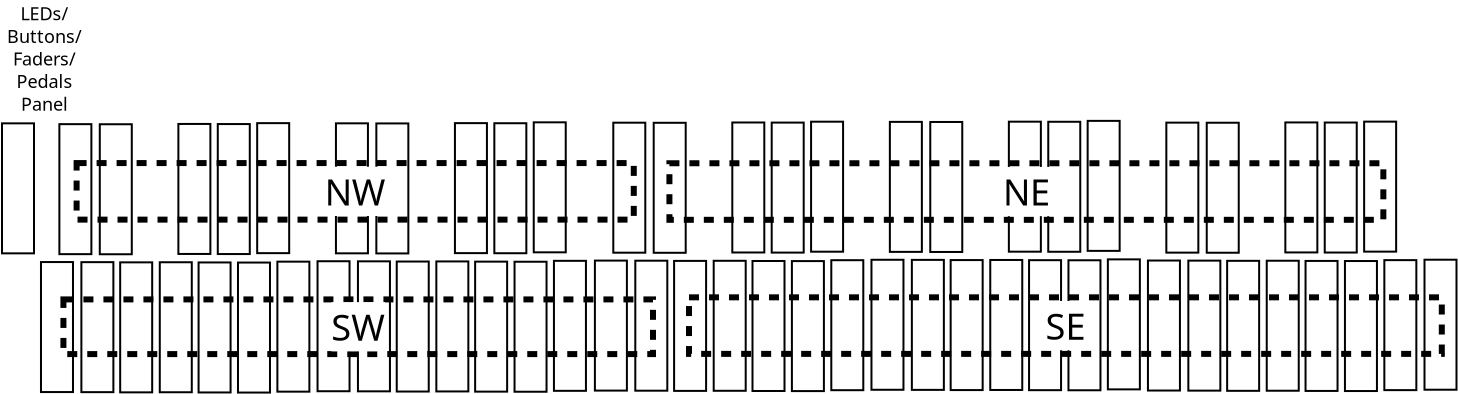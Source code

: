 <?xml version="1.0" encoding="UTF-8"?>
<dia:diagram xmlns:dia="http://www.lysator.liu.se/~alla/dia/">
  <dia:layer name="背景" visible="true">
    <dia:object type="Standard - Box" version="0" id="O0">
      <dia:attribute name="obj_pos">
        <dia:point val="-13.341,25.008"/>
      </dia:attribute>
      <dia:attribute name="obj_bb">
        <dia:rectangle val="-13.391,24.958;-11.691,31.558"/>
      </dia:attribute>
      <dia:attribute name="elem_corner">
        <dia:point val="-13.341,25.008"/>
      </dia:attribute>
      <dia:attribute name="elem_width">
        <dia:real val="1.6"/>
      </dia:attribute>
      <dia:attribute name="elem_height">
        <dia:real val="6.5"/>
      </dia:attribute>
      <dia:attribute name="show_background">
        <dia:boolean val="true"/>
      </dia:attribute>
    </dia:object>
    <dia:object type="Standard - Box" version="0" id="O1">
      <dia:attribute name="obj_pos">
        <dia:point val="-11.321,25.013"/>
      </dia:attribute>
      <dia:attribute name="obj_bb">
        <dia:rectangle val="-11.371,24.963;-9.671,31.563"/>
      </dia:attribute>
      <dia:attribute name="elem_corner">
        <dia:point val="-11.321,25.013"/>
      </dia:attribute>
      <dia:attribute name="elem_width">
        <dia:real val="1.6"/>
      </dia:attribute>
      <dia:attribute name="elem_height">
        <dia:real val="6.5"/>
      </dia:attribute>
      <dia:attribute name="show_background">
        <dia:boolean val="true"/>
      </dia:attribute>
    </dia:object>
    <dia:object type="Standard - Box" version="0" id="O2">
      <dia:attribute name="obj_pos">
        <dia:point val="-7.401,25.018"/>
      </dia:attribute>
      <dia:attribute name="obj_bb">
        <dia:rectangle val="-7.451,24.968;-5.751,31.568"/>
      </dia:attribute>
      <dia:attribute name="elem_corner">
        <dia:point val="-7.401,25.018"/>
      </dia:attribute>
      <dia:attribute name="elem_width">
        <dia:real val="1.6"/>
      </dia:attribute>
      <dia:attribute name="elem_height">
        <dia:real val="6.5"/>
      </dia:attribute>
      <dia:attribute name="show_background">
        <dia:boolean val="true"/>
      </dia:attribute>
    </dia:object>
    <dia:object type="Standard - Box" version="0" id="O3">
      <dia:attribute name="obj_pos">
        <dia:point val="-9.381,25.023"/>
      </dia:attribute>
      <dia:attribute name="obj_bb">
        <dia:rectangle val="-9.431,24.973;-7.731,31.573"/>
      </dia:attribute>
      <dia:attribute name="elem_corner">
        <dia:point val="-9.381,25.023"/>
      </dia:attribute>
      <dia:attribute name="elem_width">
        <dia:real val="1.6"/>
      </dia:attribute>
      <dia:attribute name="elem_height">
        <dia:real val="6.5"/>
      </dia:attribute>
      <dia:attribute name="show_background">
        <dia:boolean val="true"/>
      </dia:attribute>
    </dia:object>
    <dia:object type="Standard - Box" version="0" id="O4">
      <dia:attribute name="obj_pos">
        <dia:point val="-5.461,25.028"/>
      </dia:attribute>
      <dia:attribute name="obj_bb">
        <dia:rectangle val="-5.511,24.978;-3.811,31.578"/>
      </dia:attribute>
      <dia:attribute name="elem_corner">
        <dia:point val="-5.461,25.028"/>
      </dia:attribute>
      <dia:attribute name="elem_width">
        <dia:real val="1.6"/>
      </dia:attribute>
      <dia:attribute name="elem_height">
        <dia:real val="6.5"/>
      </dia:attribute>
      <dia:attribute name="show_background">
        <dia:boolean val="true"/>
      </dia:attribute>
    </dia:object>
    <dia:object type="Standard - Box" version="0" id="O5">
      <dia:attribute name="obj_pos">
        <dia:point val="-3.491,25.033"/>
      </dia:attribute>
      <dia:attribute name="obj_bb">
        <dia:rectangle val="-3.541,24.983;-1.841,31.583"/>
      </dia:attribute>
      <dia:attribute name="elem_corner">
        <dia:point val="-3.491,25.033"/>
      </dia:attribute>
      <dia:attribute name="elem_width">
        <dia:real val="1.6"/>
      </dia:attribute>
      <dia:attribute name="elem_height">
        <dia:real val="6.5"/>
      </dia:attribute>
      <dia:attribute name="show_background">
        <dia:boolean val="true"/>
      </dia:attribute>
    </dia:object>
    <dia:object type="Standard - Box" version="0" id="O6">
      <dia:attribute name="obj_pos">
        <dia:point val="-1.521,24.988"/>
      </dia:attribute>
      <dia:attribute name="obj_bb">
        <dia:rectangle val="-1.571,24.938;0.129,31.538"/>
      </dia:attribute>
      <dia:attribute name="elem_corner">
        <dia:point val="-1.521,24.988"/>
      </dia:attribute>
      <dia:attribute name="elem_width">
        <dia:real val="1.6"/>
      </dia:attribute>
      <dia:attribute name="elem_height">
        <dia:real val="6.5"/>
      </dia:attribute>
      <dia:attribute name="show_background">
        <dia:boolean val="true"/>
      </dia:attribute>
    </dia:object>
    <dia:object type="Standard - Box" version="0" id="O7">
      <dia:attribute name="obj_pos">
        <dia:point val="-12.421,18.113"/>
      </dia:attribute>
      <dia:attribute name="obj_bb">
        <dia:rectangle val="-12.471,18.063;-10.771,24.663"/>
      </dia:attribute>
      <dia:attribute name="elem_corner">
        <dia:point val="-12.421,18.113"/>
      </dia:attribute>
      <dia:attribute name="elem_width">
        <dia:real val="1.6"/>
      </dia:attribute>
      <dia:attribute name="elem_height">
        <dia:real val="6.5"/>
      </dia:attribute>
      <dia:attribute name="show_background">
        <dia:boolean val="true"/>
      </dia:attribute>
    </dia:object>
    <dia:object type="Standard - Box" version="0" id="O8">
      <dia:attribute name="obj_pos">
        <dia:point val="-10.401,18.118"/>
      </dia:attribute>
      <dia:attribute name="obj_bb">
        <dia:rectangle val="-10.451,18.068;-8.751,24.668"/>
      </dia:attribute>
      <dia:attribute name="elem_corner">
        <dia:point val="-10.401,18.118"/>
      </dia:attribute>
      <dia:attribute name="elem_width">
        <dia:real val="1.6"/>
      </dia:attribute>
      <dia:attribute name="elem_height">
        <dia:real val="6.5"/>
      </dia:attribute>
      <dia:attribute name="show_background">
        <dia:boolean val="true"/>
      </dia:attribute>
    </dia:object>
    <dia:object type="Standard - Box" version="0" id="O9">
      <dia:attribute name="obj_pos">
        <dia:point val="-6.471,18.103"/>
      </dia:attribute>
      <dia:attribute name="obj_bb">
        <dia:rectangle val="-6.521,18.053;-4.821,24.653"/>
      </dia:attribute>
      <dia:attribute name="elem_corner">
        <dia:point val="-6.471,18.103"/>
      </dia:attribute>
      <dia:attribute name="elem_width">
        <dia:real val="1.6"/>
      </dia:attribute>
      <dia:attribute name="elem_height">
        <dia:real val="6.5"/>
      </dia:attribute>
      <dia:attribute name="show_background">
        <dia:boolean val="true"/>
      </dia:attribute>
    </dia:object>
    <dia:object type="Standard - Box" version="0" id="O10">
      <dia:attribute name="obj_pos">
        <dia:point val="-4.501,18.108"/>
      </dia:attribute>
      <dia:attribute name="obj_bb">
        <dia:rectangle val="-4.551,18.058;-2.851,24.658"/>
      </dia:attribute>
      <dia:attribute name="elem_corner">
        <dia:point val="-4.501,18.108"/>
      </dia:attribute>
      <dia:attribute name="elem_width">
        <dia:real val="1.6"/>
      </dia:attribute>
      <dia:attribute name="elem_height">
        <dia:real val="6.5"/>
      </dia:attribute>
      <dia:attribute name="show_background">
        <dia:boolean val="true"/>
      </dia:attribute>
    </dia:object>
    <dia:object type="Standard - Box" version="0" id="O11">
      <dia:attribute name="obj_pos">
        <dia:point val="-2.531,18.063"/>
      </dia:attribute>
      <dia:attribute name="obj_bb">
        <dia:rectangle val="-2.581,18.013;-0.881,24.613"/>
      </dia:attribute>
      <dia:attribute name="elem_corner">
        <dia:point val="-2.531,18.063"/>
      </dia:attribute>
      <dia:attribute name="elem_width">
        <dia:real val="1.6"/>
      </dia:attribute>
      <dia:attribute name="elem_height">
        <dia:real val="6.5"/>
      </dia:attribute>
      <dia:attribute name="show_background">
        <dia:boolean val="true"/>
      </dia:attribute>
    </dia:object>
    <dia:object type="Standard - Box" version="0" id="O12">
      <dia:attribute name="obj_pos">
        <dia:point val="-27.169,25.049"/>
      </dia:attribute>
      <dia:attribute name="obj_bb">
        <dia:rectangle val="-27.219,24.999;-25.519,31.599"/>
      </dia:attribute>
      <dia:attribute name="elem_corner">
        <dia:point val="-27.169,25.049"/>
      </dia:attribute>
      <dia:attribute name="elem_width">
        <dia:real val="1.6"/>
      </dia:attribute>
      <dia:attribute name="elem_height">
        <dia:real val="6.5"/>
      </dia:attribute>
      <dia:attribute name="show_background">
        <dia:boolean val="true"/>
      </dia:attribute>
    </dia:object>
    <dia:object type="Standard - Box" version="0" id="O13">
      <dia:attribute name="obj_pos">
        <dia:point val="-25.149,25.054"/>
      </dia:attribute>
      <dia:attribute name="obj_bb">
        <dia:rectangle val="-25.199,25.004;-23.499,31.604"/>
      </dia:attribute>
      <dia:attribute name="elem_corner">
        <dia:point val="-25.149,25.054"/>
      </dia:attribute>
      <dia:attribute name="elem_width">
        <dia:real val="1.6"/>
      </dia:attribute>
      <dia:attribute name="elem_height">
        <dia:real val="6.5"/>
      </dia:attribute>
      <dia:attribute name="show_background">
        <dia:boolean val="true"/>
      </dia:attribute>
    </dia:object>
    <dia:object type="Standard - Box" version="0" id="O14">
      <dia:attribute name="obj_pos">
        <dia:point val="-21.229,25.059"/>
      </dia:attribute>
      <dia:attribute name="obj_bb">
        <dia:rectangle val="-21.279,25.009;-19.579,31.609"/>
      </dia:attribute>
      <dia:attribute name="elem_corner">
        <dia:point val="-21.229,25.059"/>
      </dia:attribute>
      <dia:attribute name="elem_width">
        <dia:real val="1.6"/>
      </dia:attribute>
      <dia:attribute name="elem_height">
        <dia:real val="6.5"/>
      </dia:attribute>
      <dia:attribute name="show_background">
        <dia:boolean val="true"/>
      </dia:attribute>
    </dia:object>
    <dia:object type="Standard - Box" version="0" id="O15">
      <dia:attribute name="obj_pos">
        <dia:point val="-23.209,25.064"/>
      </dia:attribute>
      <dia:attribute name="obj_bb">
        <dia:rectangle val="-23.259,25.014;-21.559,31.614"/>
      </dia:attribute>
      <dia:attribute name="elem_corner">
        <dia:point val="-23.209,25.064"/>
      </dia:attribute>
      <dia:attribute name="elem_width">
        <dia:real val="1.6"/>
      </dia:attribute>
      <dia:attribute name="elem_height">
        <dia:real val="6.5"/>
      </dia:attribute>
      <dia:attribute name="show_background">
        <dia:boolean val="true"/>
      </dia:attribute>
    </dia:object>
    <dia:object type="Standard - Box" version="0" id="O16">
      <dia:attribute name="obj_pos">
        <dia:point val="-19.289,25.069"/>
      </dia:attribute>
      <dia:attribute name="obj_bb">
        <dia:rectangle val="-19.339,25.019;-17.639,31.619"/>
      </dia:attribute>
      <dia:attribute name="elem_corner">
        <dia:point val="-19.289,25.069"/>
      </dia:attribute>
      <dia:attribute name="elem_width">
        <dia:real val="1.6"/>
      </dia:attribute>
      <dia:attribute name="elem_height">
        <dia:real val="6.5"/>
      </dia:attribute>
      <dia:attribute name="show_background">
        <dia:boolean val="true"/>
      </dia:attribute>
    </dia:object>
    <dia:object type="Standard - Box" version="0" id="O17">
      <dia:attribute name="obj_pos">
        <dia:point val="-17.319,25.074"/>
      </dia:attribute>
      <dia:attribute name="obj_bb">
        <dia:rectangle val="-17.369,25.024;-15.669,31.624"/>
      </dia:attribute>
      <dia:attribute name="elem_corner">
        <dia:point val="-17.319,25.074"/>
      </dia:attribute>
      <dia:attribute name="elem_width">
        <dia:real val="1.6"/>
      </dia:attribute>
      <dia:attribute name="elem_height">
        <dia:real val="6.5"/>
      </dia:attribute>
      <dia:attribute name="show_background">
        <dia:boolean val="true"/>
      </dia:attribute>
    </dia:object>
    <dia:object type="Standard - Box" version="0" id="O18">
      <dia:attribute name="obj_pos">
        <dia:point val="-15.349,25.029"/>
      </dia:attribute>
      <dia:attribute name="obj_bb">
        <dia:rectangle val="-15.399,24.979;-13.699,31.579"/>
      </dia:attribute>
      <dia:attribute name="elem_corner">
        <dia:point val="-15.349,25.029"/>
      </dia:attribute>
      <dia:attribute name="elem_width">
        <dia:real val="1.6"/>
      </dia:attribute>
      <dia:attribute name="elem_height">
        <dia:real val="6.5"/>
      </dia:attribute>
      <dia:attribute name="show_background">
        <dia:boolean val="true"/>
      </dia:attribute>
    </dia:object>
    <dia:object type="Standard - Box" version="0" id="O19">
      <dia:attribute name="obj_pos">
        <dia:point val="-26.249,18.154"/>
      </dia:attribute>
      <dia:attribute name="obj_bb">
        <dia:rectangle val="-26.299,18.104;-24.599,24.704"/>
      </dia:attribute>
      <dia:attribute name="elem_corner">
        <dia:point val="-26.249,18.154"/>
      </dia:attribute>
      <dia:attribute name="elem_width">
        <dia:real val="1.6"/>
      </dia:attribute>
      <dia:attribute name="elem_height">
        <dia:real val="6.5"/>
      </dia:attribute>
      <dia:attribute name="show_background">
        <dia:boolean val="true"/>
      </dia:attribute>
    </dia:object>
    <dia:object type="Standard - Box" version="0" id="O20">
      <dia:attribute name="obj_pos">
        <dia:point val="-24.229,18.159"/>
      </dia:attribute>
      <dia:attribute name="obj_bb">
        <dia:rectangle val="-24.279,18.109;-22.579,24.709"/>
      </dia:attribute>
      <dia:attribute name="elem_corner">
        <dia:point val="-24.229,18.159"/>
      </dia:attribute>
      <dia:attribute name="elem_width">
        <dia:real val="1.6"/>
      </dia:attribute>
      <dia:attribute name="elem_height">
        <dia:real val="6.5"/>
      </dia:attribute>
      <dia:attribute name="show_background">
        <dia:boolean val="true"/>
      </dia:attribute>
    </dia:object>
    <dia:object type="Standard - Box" version="0" id="O21">
      <dia:attribute name="obj_pos">
        <dia:point val="-20.299,18.144"/>
      </dia:attribute>
      <dia:attribute name="obj_bb">
        <dia:rectangle val="-20.349,18.094;-18.649,24.694"/>
      </dia:attribute>
      <dia:attribute name="elem_corner">
        <dia:point val="-20.299,18.144"/>
      </dia:attribute>
      <dia:attribute name="elem_width">
        <dia:real val="1.6"/>
      </dia:attribute>
      <dia:attribute name="elem_height">
        <dia:real val="6.5"/>
      </dia:attribute>
      <dia:attribute name="show_background">
        <dia:boolean val="true"/>
      </dia:attribute>
    </dia:object>
    <dia:object type="Standard - Box" version="0" id="O22">
      <dia:attribute name="obj_pos">
        <dia:point val="-18.329,18.149"/>
      </dia:attribute>
      <dia:attribute name="obj_bb">
        <dia:rectangle val="-18.379,18.099;-16.679,24.699"/>
      </dia:attribute>
      <dia:attribute name="elem_corner">
        <dia:point val="-18.329,18.149"/>
      </dia:attribute>
      <dia:attribute name="elem_width">
        <dia:real val="1.6"/>
      </dia:attribute>
      <dia:attribute name="elem_height">
        <dia:real val="6.5"/>
      </dia:attribute>
      <dia:attribute name="show_background">
        <dia:boolean val="true"/>
      </dia:attribute>
    </dia:object>
    <dia:object type="Standard - Box" version="0" id="O23">
      <dia:attribute name="obj_pos">
        <dia:point val="-16.359,18.104"/>
      </dia:attribute>
      <dia:attribute name="obj_bb">
        <dia:rectangle val="-16.409,18.054;-14.709,24.654"/>
      </dia:attribute>
      <dia:attribute name="elem_corner">
        <dia:point val="-16.359,18.104"/>
      </dia:attribute>
      <dia:attribute name="elem_width">
        <dia:real val="1.6"/>
      </dia:attribute>
      <dia:attribute name="elem_height">
        <dia:real val="6.5"/>
      </dia:attribute>
      <dia:attribute name="show_background">
        <dia:boolean val="true"/>
      </dia:attribute>
    </dia:object>
    <dia:object type="Standard - Box" version="0" id="O24">
      <dia:attribute name="obj_pos">
        <dia:point val="14.355,24.935"/>
      </dia:attribute>
      <dia:attribute name="obj_bb">
        <dia:rectangle val="14.305,24.885;16.005,31.485"/>
      </dia:attribute>
      <dia:attribute name="elem_corner">
        <dia:point val="14.355,24.935"/>
      </dia:attribute>
      <dia:attribute name="elem_width">
        <dia:real val="1.6"/>
      </dia:attribute>
      <dia:attribute name="elem_height">
        <dia:real val="6.5"/>
      </dia:attribute>
      <dia:attribute name="show_background">
        <dia:boolean val="true"/>
      </dia:attribute>
    </dia:object>
    <dia:object type="Standard - Box" version="0" id="O25">
      <dia:attribute name="obj_pos">
        <dia:point val="16.375,24.94"/>
      </dia:attribute>
      <dia:attribute name="obj_bb">
        <dia:rectangle val="16.325,24.89;18.025,31.49"/>
      </dia:attribute>
      <dia:attribute name="elem_corner">
        <dia:point val="16.375,24.94"/>
      </dia:attribute>
      <dia:attribute name="elem_width">
        <dia:real val="1.6"/>
      </dia:attribute>
      <dia:attribute name="elem_height">
        <dia:real val="6.5"/>
      </dia:attribute>
      <dia:attribute name="show_background">
        <dia:boolean val="true"/>
      </dia:attribute>
    </dia:object>
    <dia:object type="Standard - Box" version="0" id="O26">
      <dia:attribute name="obj_pos">
        <dia:point val="20.295,24.945"/>
      </dia:attribute>
      <dia:attribute name="obj_bb">
        <dia:rectangle val="20.245,24.895;21.945,31.495"/>
      </dia:attribute>
      <dia:attribute name="elem_corner">
        <dia:point val="20.295,24.945"/>
      </dia:attribute>
      <dia:attribute name="elem_width">
        <dia:real val="1.6"/>
      </dia:attribute>
      <dia:attribute name="elem_height">
        <dia:real val="6.5"/>
      </dia:attribute>
      <dia:attribute name="show_background">
        <dia:boolean val="true"/>
      </dia:attribute>
    </dia:object>
    <dia:object type="Standard - Box" version="0" id="O27">
      <dia:attribute name="obj_pos">
        <dia:point val="18.315,24.95"/>
      </dia:attribute>
      <dia:attribute name="obj_bb">
        <dia:rectangle val="18.265,24.9;19.965,31.5"/>
      </dia:attribute>
      <dia:attribute name="elem_corner">
        <dia:point val="18.315,24.95"/>
      </dia:attribute>
      <dia:attribute name="elem_width">
        <dia:real val="1.6"/>
      </dia:attribute>
      <dia:attribute name="elem_height">
        <dia:real val="6.5"/>
      </dia:attribute>
      <dia:attribute name="show_background">
        <dia:boolean val="true"/>
      </dia:attribute>
    </dia:object>
    <dia:object type="Standard - Box" version="0" id="O28">
      <dia:attribute name="obj_pos">
        <dia:point val="22.235,24.955"/>
      </dia:attribute>
      <dia:attribute name="obj_bb">
        <dia:rectangle val="22.185,24.905;23.885,31.505"/>
      </dia:attribute>
      <dia:attribute name="elem_corner">
        <dia:point val="22.235,24.955"/>
      </dia:attribute>
      <dia:attribute name="elem_width">
        <dia:real val="1.6"/>
      </dia:attribute>
      <dia:attribute name="elem_height">
        <dia:real val="6.5"/>
      </dia:attribute>
      <dia:attribute name="show_background">
        <dia:boolean val="true"/>
      </dia:attribute>
    </dia:object>
    <dia:object type="Standard - Box" version="0" id="O29">
      <dia:attribute name="obj_pos">
        <dia:point val="24.205,24.96"/>
      </dia:attribute>
      <dia:attribute name="obj_bb">
        <dia:rectangle val="24.155,24.91;25.855,31.51"/>
      </dia:attribute>
      <dia:attribute name="elem_corner">
        <dia:point val="24.205,24.96"/>
      </dia:attribute>
      <dia:attribute name="elem_width">
        <dia:real val="1.6"/>
      </dia:attribute>
      <dia:attribute name="elem_height">
        <dia:real val="6.5"/>
      </dia:attribute>
      <dia:attribute name="show_background">
        <dia:boolean val="true"/>
      </dia:attribute>
    </dia:object>
    <dia:object type="Standard - Box" version="0" id="O30">
      <dia:attribute name="obj_pos">
        <dia:point val="26.175,24.915"/>
      </dia:attribute>
      <dia:attribute name="obj_bb">
        <dia:rectangle val="26.125,24.865;27.825,31.465"/>
      </dia:attribute>
      <dia:attribute name="elem_corner">
        <dia:point val="26.175,24.915"/>
      </dia:attribute>
      <dia:attribute name="elem_width">
        <dia:real val="1.6"/>
      </dia:attribute>
      <dia:attribute name="elem_height">
        <dia:real val="6.5"/>
      </dia:attribute>
      <dia:attribute name="show_background">
        <dia:boolean val="true"/>
      </dia:attribute>
    </dia:object>
    <dia:object type="Standard - Box" version="0" id="O31">
      <dia:attribute name="obj_pos">
        <dia:point val="15.275,18.04"/>
      </dia:attribute>
      <dia:attribute name="obj_bb">
        <dia:rectangle val="15.225,17.99;16.925,24.59"/>
      </dia:attribute>
      <dia:attribute name="elem_corner">
        <dia:point val="15.275,18.04"/>
      </dia:attribute>
      <dia:attribute name="elem_width">
        <dia:real val="1.6"/>
      </dia:attribute>
      <dia:attribute name="elem_height">
        <dia:real val="6.5"/>
      </dia:attribute>
      <dia:attribute name="show_background">
        <dia:boolean val="true"/>
      </dia:attribute>
    </dia:object>
    <dia:object type="Standard - Box" version="0" id="O32">
      <dia:attribute name="obj_pos">
        <dia:point val="17.295,18.045"/>
      </dia:attribute>
      <dia:attribute name="obj_bb">
        <dia:rectangle val="17.245,17.995;18.945,24.595"/>
      </dia:attribute>
      <dia:attribute name="elem_corner">
        <dia:point val="17.295,18.045"/>
      </dia:attribute>
      <dia:attribute name="elem_width">
        <dia:real val="1.6"/>
      </dia:attribute>
      <dia:attribute name="elem_height">
        <dia:real val="6.5"/>
      </dia:attribute>
      <dia:attribute name="show_background">
        <dia:boolean val="true"/>
      </dia:attribute>
    </dia:object>
    <dia:object type="Standard - Box" version="0" id="O33">
      <dia:attribute name="obj_pos">
        <dia:point val="21.225,18.03"/>
      </dia:attribute>
      <dia:attribute name="obj_bb">
        <dia:rectangle val="21.175,17.98;22.875,24.58"/>
      </dia:attribute>
      <dia:attribute name="elem_corner">
        <dia:point val="21.225,18.03"/>
      </dia:attribute>
      <dia:attribute name="elem_width">
        <dia:real val="1.6"/>
      </dia:attribute>
      <dia:attribute name="elem_height">
        <dia:real val="6.5"/>
      </dia:attribute>
      <dia:attribute name="show_background">
        <dia:boolean val="true"/>
      </dia:attribute>
    </dia:object>
    <dia:object type="Standard - Box" version="0" id="O34">
      <dia:attribute name="obj_pos">
        <dia:point val="23.195,18.035"/>
      </dia:attribute>
      <dia:attribute name="obj_bb">
        <dia:rectangle val="23.145,17.985;24.845,24.585"/>
      </dia:attribute>
      <dia:attribute name="elem_corner">
        <dia:point val="23.195,18.035"/>
      </dia:attribute>
      <dia:attribute name="elem_width">
        <dia:real val="1.6"/>
      </dia:attribute>
      <dia:attribute name="elem_height">
        <dia:real val="6.5"/>
      </dia:attribute>
      <dia:attribute name="show_background">
        <dia:boolean val="true"/>
      </dia:attribute>
    </dia:object>
    <dia:object type="Standard - Box" version="0" id="O35">
      <dia:attribute name="obj_pos">
        <dia:point val="25.165,17.99"/>
      </dia:attribute>
      <dia:attribute name="obj_bb">
        <dia:rectangle val="25.115,17.94;26.815,24.54"/>
      </dia:attribute>
      <dia:attribute name="elem_corner">
        <dia:point val="25.165,17.99"/>
      </dia:attribute>
      <dia:attribute name="elem_width">
        <dia:real val="1.6"/>
      </dia:attribute>
      <dia:attribute name="elem_height">
        <dia:real val="6.5"/>
      </dia:attribute>
      <dia:attribute name="show_background">
        <dia:boolean val="true"/>
      </dia:attribute>
    </dia:object>
    <dia:object type="Standard - Box" version="0" id="O36">
      <dia:attribute name="obj_pos">
        <dia:point val="0.527,24.976"/>
      </dia:attribute>
      <dia:attribute name="obj_bb">
        <dia:rectangle val="0.477,24.926;2.177,31.526"/>
      </dia:attribute>
      <dia:attribute name="elem_corner">
        <dia:point val="0.527,24.976"/>
      </dia:attribute>
      <dia:attribute name="elem_width">
        <dia:real val="1.6"/>
      </dia:attribute>
      <dia:attribute name="elem_height">
        <dia:real val="6.5"/>
      </dia:attribute>
      <dia:attribute name="show_background">
        <dia:boolean val="true"/>
      </dia:attribute>
    </dia:object>
    <dia:object type="Standard - Box" version="0" id="O37">
      <dia:attribute name="obj_pos">
        <dia:point val="2.547,24.981"/>
      </dia:attribute>
      <dia:attribute name="obj_bb">
        <dia:rectangle val="2.497,24.931;4.197,31.531"/>
      </dia:attribute>
      <dia:attribute name="elem_corner">
        <dia:point val="2.547,24.981"/>
      </dia:attribute>
      <dia:attribute name="elem_width">
        <dia:real val="1.6"/>
      </dia:attribute>
      <dia:attribute name="elem_height">
        <dia:real val="6.5"/>
      </dia:attribute>
      <dia:attribute name="show_background">
        <dia:boolean val="true"/>
      </dia:attribute>
    </dia:object>
    <dia:object type="Standard - Box" version="0" id="O38">
      <dia:attribute name="obj_pos">
        <dia:point val="6.467,24.986"/>
      </dia:attribute>
      <dia:attribute name="obj_bb">
        <dia:rectangle val="6.417,24.936;8.117,31.536"/>
      </dia:attribute>
      <dia:attribute name="elem_corner">
        <dia:point val="6.467,24.986"/>
      </dia:attribute>
      <dia:attribute name="elem_width">
        <dia:real val="1.6"/>
      </dia:attribute>
      <dia:attribute name="elem_height">
        <dia:real val="6.5"/>
      </dia:attribute>
      <dia:attribute name="show_background">
        <dia:boolean val="true"/>
      </dia:attribute>
    </dia:object>
    <dia:object type="Standard - Box" version="0" id="O39">
      <dia:attribute name="obj_pos">
        <dia:point val="4.487,24.991"/>
      </dia:attribute>
      <dia:attribute name="obj_bb">
        <dia:rectangle val="4.437,24.941;6.137,31.541"/>
      </dia:attribute>
      <dia:attribute name="elem_corner">
        <dia:point val="4.487,24.991"/>
      </dia:attribute>
      <dia:attribute name="elem_width">
        <dia:real val="1.6"/>
      </dia:attribute>
      <dia:attribute name="elem_height">
        <dia:real val="6.5"/>
      </dia:attribute>
      <dia:attribute name="show_background">
        <dia:boolean val="true"/>
      </dia:attribute>
    </dia:object>
    <dia:object type="Standard - Box" version="0" id="O40">
      <dia:attribute name="obj_pos">
        <dia:point val="8.407,24.996"/>
      </dia:attribute>
      <dia:attribute name="obj_bb">
        <dia:rectangle val="8.357,24.946;10.056,31.546"/>
      </dia:attribute>
      <dia:attribute name="elem_corner">
        <dia:point val="8.407,24.996"/>
      </dia:attribute>
      <dia:attribute name="elem_width">
        <dia:real val="1.6"/>
      </dia:attribute>
      <dia:attribute name="elem_height">
        <dia:real val="6.5"/>
      </dia:attribute>
      <dia:attribute name="show_background">
        <dia:boolean val="true"/>
      </dia:attribute>
    </dia:object>
    <dia:object type="Standard - Box" version="0" id="O41">
      <dia:attribute name="obj_pos">
        <dia:point val="10.377,25.001"/>
      </dia:attribute>
      <dia:attribute name="obj_bb">
        <dia:rectangle val="10.326,24.951;12.027,31.551"/>
      </dia:attribute>
      <dia:attribute name="elem_corner">
        <dia:point val="10.377,25.001"/>
      </dia:attribute>
      <dia:attribute name="elem_width">
        <dia:real val="1.6"/>
      </dia:attribute>
      <dia:attribute name="elem_height">
        <dia:real val="6.5"/>
      </dia:attribute>
      <dia:attribute name="show_background">
        <dia:boolean val="true"/>
      </dia:attribute>
    </dia:object>
    <dia:object type="Standard - Box" version="0" id="O42">
      <dia:attribute name="obj_pos">
        <dia:point val="12.347,24.956"/>
      </dia:attribute>
      <dia:attribute name="obj_bb">
        <dia:rectangle val="12.296,24.906;13.996,31.506"/>
      </dia:attribute>
      <dia:attribute name="elem_corner">
        <dia:point val="12.347,24.956"/>
      </dia:attribute>
      <dia:attribute name="elem_width">
        <dia:real val="1.6"/>
      </dia:attribute>
      <dia:attribute name="elem_height">
        <dia:real val="6.5"/>
      </dia:attribute>
      <dia:attribute name="show_background">
        <dia:boolean val="true"/>
      </dia:attribute>
    </dia:object>
    <dia:object type="Standard - Box" version="0" id="O43">
      <dia:attribute name="obj_pos">
        <dia:point val="1.447,18.081"/>
      </dia:attribute>
      <dia:attribute name="obj_bb">
        <dia:rectangle val="1.397,18.031;3.097,24.631"/>
      </dia:attribute>
      <dia:attribute name="elem_corner">
        <dia:point val="1.447,18.081"/>
      </dia:attribute>
      <dia:attribute name="elem_width">
        <dia:real val="1.6"/>
      </dia:attribute>
      <dia:attribute name="elem_height">
        <dia:real val="6.5"/>
      </dia:attribute>
      <dia:attribute name="show_background">
        <dia:boolean val="true"/>
      </dia:attribute>
    </dia:object>
    <dia:object type="Standard - Box" version="0" id="O44">
      <dia:attribute name="obj_pos">
        <dia:point val="3.467,18.086"/>
      </dia:attribute>
      <dia:attribute name="obj_bb">
        <dia:rectangle val="3.417,18.036;5.117,24.636"/>
      </dia:attribute>
      <dia:attribute name="elem_corner">
        <dia:point val="3.467,18.086"/>
      </dia:attribute>
      <dia:attribute name="elem_width">
        <dia:real val="1.6"/>
      </dia:attribute>
      <dia:attribute name="elem_height">
        <dia:real val="6.5"/>
      </dia:attribute>
      <dia:attribute name="show_background">
        <dia:boolean val="true"/>
      </dia:attribute>
    </dia:object>
    <dia:object type="Standard - Box" version="0" id="O45">
      <dia:attribute name="obj_pos">
        <dia:point val="7.397,18.071"/>
      </dia:attribute>
      <dia:attribute name="obj_bb">
        <dia:rectangle val="7.347,18.021;9.047,24.621"/>
      </dia:attribute>
      <dia:attribute name="elem_corner">
        <dia:point val="7.397,18.071"/>
      </dia:attribute>
      <dia:attribute name="elem_width">
        <dia:real val="1.6"/>
      </dia:attribute>
      <dia:attribute name="elem_height">
        <dia:real val="6.5"/>
      </dia:attribute>
      <dia:attribute name="show_background">
        <dia:boolean val="true"/>
      </dia:attribute>
    </dia:object>
    <dia:object type="Standard - Box" version="0" id="O46">
      <dia:attribute name="obj_pos">
        <dia:point val="9.367,18.076"/>
      </dia:attribute>
      <dia:attribute name="obj_bb">
        <dia:rectangle val="9.317,18.026;11.017,24.626"/>
      </dia:attribute>
      <dia:attribute name="elem_corner">
        <dia:point val="9.367,18.076"/>
      </dia:attribute>
      <dia:attribute name="elem_width">
        <dia:real val="1.6"/>
      </dia:attribute>
      <dia:attribute name="elem_height">
        <dia:real val="6.5"/>
      </dia:attribute>
      <dia:attribute name="show_background">
        <dia:boolean val="true"/>
      </dia:attribute>
    </dia:object>
    <dia:object type="Standard - Box" version="0" id="O47">
      <dia:attribute name="obj_pos">
        <dia:point val="11.336,18.031"/>
      </dia:attribute>
      <dia:attribute name="obj_bb">
        <dia:rectangle val="11.287,17.981;12.986,24.581"/>
      </dia:attribute>
      <dia:attribute name="elem_corner">
        <dia:point val="11.336,18.031"/>
      </dia:attribute>
      <dia:attribute name="elem_width">
        <dia:real val="1.6"/>
      </dia:attribute>
      <dia:attribute name="elem_height">
        <dia:real val="6.5"/>
      </dia:attribute>
      <dia:attribute name="show_background">
        <dia:boolean val="true"/>
      </dia:attribute>
    </dia:object>
    <dia:object type="Standard - Box" version="0" id="O48">
      <dia:attribute name="obj_pos">
        <dia:point val="42.007,24.932"/>
      </dia:attribute>
      <dia:attribute name="obj_bb">
        <dia:rectangle val="41.957,24.882;43.657,31.482"/>
      </dia:attribute>
      <dia:attribute name="elem_corner">
        <dia:point val="42.007,24.932"/>
      </dia:attribute>
      <dia:attribute name="elem_width">
        <dia:real val="1.6"/>
      </dia:attribute>
      <dia:attribute name="elem_height">
        <dia:real val="6.5"/>
      </dia:attribute>
      <dia:attribute name="show_background">
        <dia:boolean val="true"/>
      </dia:attribute>
    </dia:object>
    <dia:object type="Standard - Box" version="0" id="O49">
      <dia:attribute name="obj_pos">
        <dia:point val="28.179,24.973"/>
      </dia:attribute>
      <dia:attribute name="obj_bb">
        <dia:rectangle val="28.129,24.923;29.829,31.523"/>
      </dia:attribute>
      <dia:attribute name="elem_corner">
        <dia:point val="28.179,24.973"/>
      </dia:attribute>
      <dia:attribute name="elem_width">
        <dia:real val="1.6"/>
      </dia:attribute>
      <dia:attribute name="elem_height">
        <dia:real val="6.5"/>
      </dia:attribute>
      <dia:attribute name="show_background">
        <dia:boolean val="true"/>
      </dia:attribute>
    </dia:object>
    <dia:object type="Standard - Box" version="0" id="O50">
      <dia:attribute name="obj_pos">
        <dia:point val="30.199,24.978"/>
      </dia:attribute>
      <dia:attribute name="obj_bb">
        <dia:rectangle val="30.149,24.928;31.849,31.528"/>
      </dia:attribute>
      <dia:attribute name="elem_corner">
        <dia:point val="30.199,24.978"/>
      </dia:attribute>
      <dia:attribute name="elem_width">
        <dia:real val="1.6"/>
      </dia:attribute>
      <dia:attribute name="elem_height">
        <dia:real val="6.5"/>
      </dia:attribute>
      <dia:attribute name="show_background">
        <dia:boolean val="true"/>
      </dia:attribute>
    </dia:object>
    <dia:object type="Standard - Box" version="0" id="O51">
      <dia:attribute name="obj_pos">
        <dia:point val="34.119,24.983"/>
      </dia:attribute>
      <dia:attribute name="obj_bb">
        <dia:rectangle val="34.069,24.933;35.769,31.533"/>
      </dia:attribute>
      <dia:attribute name="elem_corner">
        <dia:point val="34.119,24.983"/>
      </dia:attribute>
      <dia:attribute name="elem_width">
        <dia:real val="1.6"/>
      </dia:attribute>
      <dia:attribute name="elem_height">
        <dia:real val="6.5"/>
      </dia:attribute>
      <dia:attribute name="show_background">
        <dia:boolean val="true"/>
      </dia:attribute>
    </dia:object>
    <dia:object type="Standard - Box" version="0" id="O52">
      <dia:attribute name="obj_pos">
        <dia:point val="32.139,24.988"/>
      </dia:attribute>
      <dia:attribute name="obj_bb">
        <dia:rectangle val="32.089,24.938;33.789,31.538"/>
      </dia:attribute>
      <dia:attribute name="elem_corner">
        <dia:point val="32.139,24.988"/>
      </dia:attribute>
      <dia:attribute name="elem_width">
        <dia:real val="1.6"/>
      </dia:attribute>
      <dia:attribute name="elem_height">
        <dia:real val="6.5"/>
      </dia:attribute>
      <dia:attribute name="show_background">
        <dia:boolean val="true"/>
      </dia:attribute>
    </dia:object>
    <dia:object type="Standard - Box" version="0" id="O53">
      <dia:attribute name="obj_pos">
        <dia:point val="36.059,24.993"/>
      </dia:attribute>
      <dia:attribute name="obj_bb">
        <dia:rectangle val="36.009,24.943;37.709,31.543"/>
      </dia:attribute>
      <dia:attribute name="elem_corner">
        <dia:point val="36.059,24.993"/>
      </dia:attribute>
      <dia:attribute name="elem_width">
        <dia:real val="1.6"/>
      </dia:attribute>
      <dia:attribute name="elem_height">
        <dia:real val="6.5"/>
      </dia:attribute>
      <dia:attribute name="show_background">
        <dia:boolean val="true"/>
      </dia:attribute>
    </dia:object>
    <dia:object type="Standard - Box" version="0" id="O54">
      <dia:attribute name="obj_pos">
        <dia:point val="38.029,24.998"/>
      </dia:attribute>
      <dia:attribute name="obj_bb">
        <dia:rectangle val="37.979,24.948;39.679,31.548"/>
      </dia:attribute>
      <dia:attribute name="elem_corner">
        <dia:point val="38.029,24.998"/>
      </dia:attribute>
      <dia:attribute name="elem_width">
        <dia:real val="1.6"/>
      </dia:attribute>
      <dia:attribute name="elem_height">
        <dia:real val="6.5"/>
      </dia:attribute>
      <dia:attribute name="show_background">
        <dia:boolean val="true"/>
      </dia:attribute>
    </dia:object>
    <dia:object type="Standard - Box" version="0" id="O55">
      <dia:attribute name="obj_pos">
        <dia:point val="39.999,24.953"/>
      </dia:attribute>
      <dia:attribute name="obj_bb">
        <dia:rectangle val="39.949,24.903;41.649,31.503"/>
      </dia:attribute>
      <dia:attribute name="elem_corner">
        <dia:point val="39.999,24.953"/>
      </dia:attribute>
      <dia:attribute name="elem_width">
        <dia:real val="1.6"/>
      </dia:attribute>
      <dia:attribute name="elem_height">
        <dia:real val="6.5"/>
      </dia:attribute>
      <dia:attribute name="show_background">
        <dia:boolean val="true"/>
      </dia:attribute>
    </dia:object>
    <dia:object type="Standard - Box" version="0" id="O56">
      <dia:attribute name="obj_pos">
        <dia:point val="29.099,18.078"/>
      </dia:attribute>
      <dia:attribute name="obj_bb">
        <dia:rectangle val="29.049,18.028;30.749,24.628"/>
      </dia:attribute>
      <dia:attribute name="elem_corner">
        <dia:point val="29.099,18.078"/>
      </dia:attribute>
      <dia:attribute name="elem_width">
        <dia:real val="1.6"/>
      </dia:attribute>
      <dia:attribute name="elem_height">
        <dia:real val="6.5"/>
      </dia:attribute>
      <dia:attribute name="show_background">
        <dia:boolean val="true"/>
      </dia:attribute>
    </dia:object>
    <dia:object type="Standard - Box" version="0" id="O57">
      <dia:attribute name="obj_pos">
        <dia:point val="31.119,18.083"/>
      </dia:attribute>
      <dia:attribute name="obj_bb">
        <dia:rectangle val="31.069,18.033;32.769,24.633"/>
      </dia:attribute>
      <dia:attribute name="elem_corner">
        <dia:point val="31.119,18.083"/>
      </dia:attribute>
      <dia:attribute name="elem_width">
        <dia:real val="1.6"/>
      </dia:attribute>
      <dia:attribute name="elem_height">
        <dia:real val="6.5"/>
      </dia:attribute>
      <dia:attribute name="show_background">
        <dia:boolean val="true"/>
      </dia:attribute>
    </dia:object>
    <dia:object type="Standard - Box" version="0" id="O58">
      <dia:attribute name="obj_pos">
        <dia:point val="35.049,18.068"/>
      </dia:attribute>
      <dia:attribute name="obj_bb">
        <dia:rectangle val="34.999,18.018;36.699,24.618"/>
      </dia:attribute>
      <dia:attribute name="elem_corner">
        <dia:point val="35.049,18.068"/>
      </dia:attribute>
      <dia:attribute name="elem_width">
        <dia:real val="1.6"/>
      </dia:attribute>
      <dia:attribute name="elem_height">
        <dia:real val="6.5"/>
      </dia:attribute>
      <dia:attribute name="show_background">
        <dia:boolean val="true"/>
      </dia:attribute>
    </dia:object>
    <dia:object type="Standard - Box" version="0" id="O59">
      <dia:attribute name="obj_pos">
        <dia:point val="37.019,18.073"/>
      </dia:attribute>
      <dia:attribute name="obj_bb">
        <dia:rectangle val="36.969,18.023;38.669,24.623"/>
      </dia:attribute>
      <dia:attribute name="elem_corner">
        <dia:point val="37.019,18.073"/>
      </dia:attribute>
      <dia:attribute name="elem_width">
        <dia:real val="1.6"/>
      </dia:attribute>
      <dia:attribute name="elem_height">
        <dia:real val="6.5"/>
      </dia:attribute>
      <dia:attribute name="show_background">
        <dia:boolean val="true"/>
      </dia:attribute>
    </dia:object>
    <dia:object type="Standard - Box" version="0" id="O60">
      <dia:attribute name="obj_pos">
        <dia:point val="38.989,18.028"/>
      </dia:attribute>
      <dia:attribute name="obj_bb">
        <dia:rectangle val="38.939,17.978;40.639,24.578"/>
      </dia:attribute>
      <dia:attribute name="elem_corner">
        <dia:point val="38.989,18.028"/>
      </dia:attribute>
      <dia:attribute name="elem_width">
        <dia:real val="1.6"/>
      </dia:attribute>
      <dia:attribute name="elem_height">
        <dia:real val="6.5"/>
      </dia:attribute>
      <dia:attribute name="show_background">
        <dia:boolean val="true"/>
      </dia:attribute>
    </dia:object>
    <dia:object type="Standard - Box" version="0" id="O61">
      <dia:attribute name="obj_pos">
        <dia:point val="-29.118,18.114"/>
      </dia:attribute>
      <dia:attribute name="obj_bb">
        <dia:rectangle val="-29.168,18.064;-27.468,24.664"/>
      </dia:attribute>
      <dia:attribute name="elem_corner">
        <dia:point val="-29.118,18.114"/>
      </dia:attribute>
      <dia:attribute name="elem_width">
        <dia:real val="1.6"/>
      </dia:attribute>
      <dia:attribute name="elem_height">
        <dia:real val="6.5"/>
      </dia:attribute>
      <dia:attribute name="show_background">
        <dia:boolean val="true"/>
      </dia:attribute>
    </dia:object>
    <dia:object type="Standard - Text" version="1" id="O62">
      <dia:attribute name="obj_pos">
        <dia:point val="-26.99,12.964"/>
      </dia:attribute>
      <dia:attribute name="obj_bb">
        <dia:rectangle val="-28.892,12.126;-25.089,17.692"/>
      </dia:attribute>
      <dia:attribute name="text">
        <dia:composite type="text">
          <dia:attribute name="string">
            <dia:string>#LEDs/
Buttons/
Faders/
Pedals
Panel#</dia:string>
          </dia:attribute>
          <dia:attribute name="font">
            <dia:font family="sans" style="0" name="Helvetica"/>
          </dia:attribute>
          <dia:attribute name="height">
            <dia:real val="1.129"/>
          </dia:attribute>
          <dia:attribute name="pos">
            <dia:point val="-26.99,12.964"/>
          </dia:attribute>
          <dia:attribute name="color">
            <dia:color val="#000000"/>
          </dia:attribute>
          <dia:attribute name="alignment">
            <dia:enum val="1"/>
          </dia:attribute>
        </dia:composite>
      </dia:attribute>
      <dia:attribute name="valign">
        <dia:enum val="3"/>
      </dia:attribute>
    </dia:object>
  </dia:layer>
  <dia:layer name="bak" visible="true" active="true">
    <dia:object type="Standard - Box" version="0" id="O63">
      <dia:attribute name="obj_pos">
        <dia:point val="-26.047,26.917"/>
      </dia:attribute>
      <dia:attribute name="obj_bb">
        <dia:rectangle val="-26.198,26.767;3.582,29.801"/>
      </dia:attribute>
      <dia:attribute name="elem_corner">
        <dia:point val="-26.047,26.917"/>
      </dia:attribute>
      <dia:attribute name="elem_width">
        <dia:real val="29.479"/>
      </dia:attribute>
      <dia:attribute name="elem_height">
        <dia:real val="2.734"/>
      </dia:attribute>
      <dia:attribute name="border_width">
        <dia:real val="0.3"/>
      </dia:attribute>
      <dia:attribute name="show_background">
        <dia:boolean val="false"/>
      </dia:attribute>
      <dia:attribute name="line_style">
        <dia:enum val="1"/>
      </dia:attribute>
      <dia:attribute name="dashlength">
        <dia:real val="0.5"/>
      </dia:attribute>
    </dia:object>
    <dia:object type="Standard - Text" version="1" id="O64">
      <dia:attribute name="obj_pos">
        <dia:point val="-11.308,28.284"/>
      </dia:attribute>
      <dia:attribute name="obj_bb">
        <dia:rectangle val="-12.774,27.233;-9.842,29.336"/>
      </dia:attribute>
      <dia:attribute name="text">
        <dia:composite type="text">
          <dia:attribute name="string">
            <dia:string>#SW#</dia:string>
          </dia:attribute>
          <dia:attribute name="font">
            <dia:font family="sans" style="0" name="Helvetica"/>
          </dia:attribute>
          <dia:attribute name="height">
            <dia:real val="2.258"/>
          </dia:attribute>
          <dia:attribute name="pos">
            <dia:point val="-11.308,28.91"/>
          </dia:attribute>
          <dia:attribute name="color">
            <dia:color val="#000000"/>
          </dia:attribute>
          <dia:attribute name="alignment">
            <dia:enum val="1"/>
          </dia:attribute>
        </dia:composite>
      </dia:attribute>
      <dia:attribute name="valign">
        <dia:enum val="2"/>
      </dia:attribute>
      <dia:attribute name="fill_color">
        <dia:color val="#ffffff"/>
      </dia:attribute>
      <dia:attribute name="show_background">
        <dia:boolean val="true"/>
      </dia:attribute>
      <dia:connections>
        <dia:connection handle="0" to="O63" connection="8"/>
      </dia:connections>
    </dia:object>
    <dia:object type="Standard - Box" version="0" id="O65">
      <dia:attribute name="obj_pos">
        <dia:point val="-25.388,20.1"/>
      </dia:attribute>
      <dia:attribute name="obj_bb">
        <dia:rectangle val="-25.538,19.95;2.622,23.078"/>
      </dia:attribute>
      <dia:attribute name="elem_corner">
        <dia:point val="-25.388,20.1"/>
      </dia:attribute>
      <dia:attribute name="elem_width">
        <dia:real val="27.859"/>
      </dia:attribute>
      <dia:attribute name="elem_height">
        <dia:real val="2.828"/>
      </dia:attribute>
      <dia:attribute name="border_width">
        <dia:real val="0.3"/>
      </dia:attribute>
      <dia:attribute name="show_background">
        <dia:boolean val="false"/>
      </dia:attribute>
      <dia:attribute name="line_style">
        <dia:enum val="1"/>
      </dia:attribute>
      <dia:attribute name="dashlength">
        <dia:real val="0.5"/>
      </dia:attribute>
    </dia:object>
    <dia:object type="Standard - Text" version="1" id="O66">
      <dia:attribute name="obj_pos">
        <dia:point val="-11.458,21.514"/>
      </dia:attribute>
      <dia:attribute name="obj_bb">
        <dia:rectangle val="-13.025,20.463;-9.89,22.566"/>
      </dia:attribute>
      <dia:attribute name="text">
        <dia:composite type="text">
          <dia:attribute name="string">
            <dia:string>#NW#</dia:string>
          </dia:attribute>
          <dia:attribute name="font">
            <dia:font family="sans" style="0" name="Helvetica"/>
          </dia:attribute>
          <dia:attribute name="height">
            <dia:real val="2.258"/>
          </dia:attribute>
          <dia:attribute name="pos">
            <dia:point val="-11.458,22.14"/>
          </dia:attribute>
          <dia:attribute name="color">
            <dia:color val="#000000"/>
          </dia:attribute>
          <dia:attribute name="alignment">
            <dia:enum val="1"/>
          </dia:attribute>
        </dia:composite>
      </dia:attribute>
      <dia:attribute name="valign">
        <dia:enum val="2"/>
      </dia:attribute>
      <dia:attribute name="fill_color">
        <dia:color val="#ffffff"/>
      </dia:attribute>
      <dia:attribute name="show_background">
        <dia:boolean val="true"/>
      </dia:attribute>
      <dia:connections>
        <dia:connection handle="0" to="O65" connection="8"/>
      </dia:connections>
    </dia:object>
    <dia:object type="Standard - Box" version="0" id="O67">
      <dia:attribute name="obj_pos">
        <dia:point val="4.253,20.109"/>
      </dia:attribute>
      <dia:attribute name="obj_bb">
        <dia:rectangle val="4.103,19.959;40.099,23.088"/>
      </dia:attribute>
      <dia:attribute name="elem_corner">
        <dia:point val="4.253,20.109"/>
      </dia:attribute>
      <dia:attribute name="elem_width">
        <dia:real val="35.696"/>
      </dia:attribute>
      <dia:attribute name="elem_height">
        <dia:real val="2.828"/>
      </dia:attribute>
      <dia:attribute name="border_width">
        <dia:real val="0.3"/>
      </dia:attribute>
      <dia:attribute name="show_background">
        <dia:boolean val="false"/>
      </dia:attribute>
      <dia:attribute name="line_style">
        <dia:enum val="1"/>
      </dia:attribute>
      <dia:attribute name="dashlength">
        <dia:real val="0.5"/>
      </dia:attribute>
    </dia:object>
    <dia:object type="Standard - Text" version="1" id="O68">
      <dia:attribute name="obj_pos">
        <dia:point val="22.101,21.524"/>
      </dia:attribute>
      <dia:attribute name="obj_bb">
        <dia:rectangle val="20.856,20.472;23.346,22.575"/>
      </dia:attribute>
      <dia:attribute name="text">
        <dia:composite type="text">
          <dia:attribute name="string">
            <dia:string>#NE#</dia:string>
          </dia:attribute>
          <dia:attribute name="font">
            <dia:font family="sans" style="0" name="Helvetica"/>
          </dia:attribute>
          <dia:attribute name="height">
            <dia:real val="2.258"/>
          </dia:attribute>
          <dia:attribute name="pos">
            <dia:point val="22.101,22.149"/>
          </dia:attribute>
          <dia:attribute name="color">
            <dia:color val="#000000"/>
          </dia:attribute>
          <dia:attribute name="alignment">
            <dia:enum val="1"/>
          </dia:attribute>
        </dia:composite>
      </dia:attribute>
      <dia:attribute name="valign">
        <dia:enum val="2"/>
      </dia:attribute>
      <dia:attribute name="fill_color">
        <dia:color val="#ffffff"/>
      </dia:attribute>
      <dia:attribute name="show_background">
        <dia:boolean val="true"/>
      </dia:attribute>
      <dia:connections>
        <dia:connection handle="0" to="O67" connection="8"/>
      </dia:connections>
    </dia:object>
    <dia:object type="Standard - Box" version="0" id="O69">
      <dia:attribute name="obj_pos">
        <dia:point val="5.232,26.813"/>
      </dia:attribute>
      <dia:attribute name="obj_bb">
        <dia:rectangle val="5.082,26.663;43.022,29.791"/>
      </dia:attribute>
      <dia:attribute name="elem_corner">
        <dia:point val="5.232,26.813"/>
      </dia:attribute>
      <dia:attribute name="elem_width">
        <dia:real val="37.64"/>
      </dia:attribute>
      <dia:attribute name="elem_height">
        <dia:real val="2.828"/>
      </dia:attribute>
      <dia:attribute name="border_width">
        <dia:real val="0.3"/>
      </dia:attribute>
      <dia:attribute name="show_background">
        <dia:boolean val="false"/>
      </dia:attribute>
      <dia:attribute name="line_style">
        <dia:enum val="1"/>
      </dia:attribute>
      <dia:attribute name="dashlength">
        <dia:real val="0.5"/>
      </dia:attribute>
    </dia:object>
    <dia:object type="Standard - Text" version="1" id="O70">
      <dia:attribute name="obj_pos">
        <dia:point val="24.052,28.227"/>
      </dia:attribute>
      <dia:attribute name="obj_bb">
        <dia:rectangle val="22.908,27.176;25.195,29.278"/>
      </dia:attribute>
      <dia:attribute name="text">
        <dia:composite type="text">
          <dia:attribute name="string">
            <dia:string>#SE#</dia:string>
          </dia:attribute>
          <dia:attribute name="font">
            <dia:font family="sans" style="0" name="Helvetica"/>
          </dia:attribute>
          <dia:attribute name="height">
            <dia:real val="2.258"/>
          </dia:attribute>
          <dia:attribute name="pos">
            <dia:point val="24.052,28.852"/>
          </dia:attribute>
          <dia:attribute name="color">
            <dia:color val="#000000"/>
          </dia:attribute>
          <dia:attribute name="alignment">
            <dia:enum val="1"/>
          </dia:attribute>
        </dia:composite>
      </dia:attribute>
      <dia:attribute name="valign">
        <dia:enum val="2"/>
      </dia:attribute>
      <dia:attribute name="fill_color">
        <dia:color val="#ffffff"/>
      </dia:attribute>
      <dia:attribute name="show_background">
        <dia:boolean val="true"/>
      </dia:attribute>
      <dia:connections>
        <dia:connection handle="0" to="O69" connection="8"/>
      </dia:connections>
    </dia:object>
  </dia:layer>
</dia:diagram>
